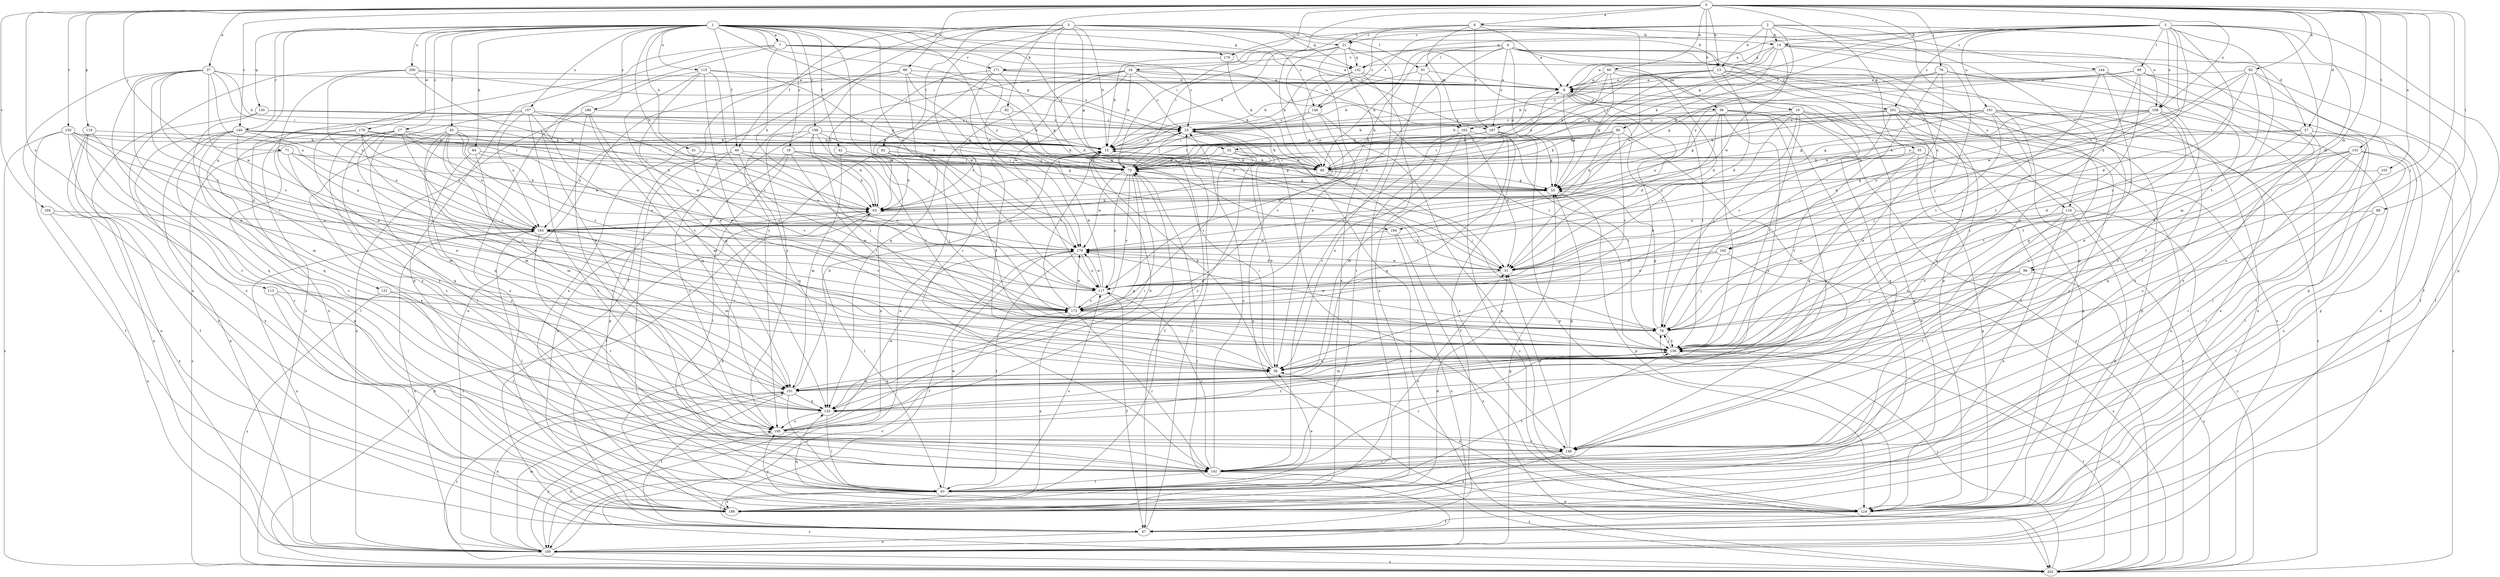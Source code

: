 strict digraph  {
0;
1;
2;
3;
4;
5;
6;
7;
8;
10;
13;
14;
15;
16;
17;
19;
21;
23;
27;
31;
35;
37;
38;
39;
42;
45;
46;
47;
52;
55;
60;
61;
63;
70;
71;
76;
78;
82;
83;
84;
85;
86;
88;
89;
90;
91;
92;
93;
99;
101;
105;
108;
109;
113;
115;
116;
117;
119;
124;
130;
131;
132;
133;
140;
141;
144;
146;
148;
150;
153;
156;
157;
161;
162;
163;
164;
168;
170;
171;
172;
178;
179;
187;
188;
189;
194;
195;
198;
200;
201;
202;
0 -> 6  [label=a];
0 -> 10  [label=b];
0 -> 13  [label=b];
0 -> 16  [label=c];
0 -> 27  [label=d];
0 -> 35  [label=e];
0 -> 37  [label=e];
0 -> 60  [label=h];
0 -> 70  [label=i];
0 -> 71  [label=j];
0 -> 76  [label=j];
0 -> 78  [label=j];
0 -> 82  [label=k];
0 -> 83  [label=k];
0 -> 86  [label=l];
0 -> 88  [label=l];
0 -> 99  [label=m];
0 -> 105  [label=n];
0 -> 108  [label=n];
0 -> 113  [label=o];
0 -> 119  [label=p];
0 -> 124  [label=p];
0 -> 140  [label=r];
0 -> 150  [label=t];
0 -> 153  [label=t];
0 -> 156  [label=t];
0 -> 168  [label=v];
1 -> 7  [label=a];
1 -> 13  [label=b];
1 -> 17  [label=c];
1 -> 19  [label=c];
1 -> 42  [label=f];
1 -> 45  [label=f];
1 -> 46  [label=f];
1 -> 52  [label=g];
1 -> 61  [label=h];
1 -> 63  [label=h];
1 -> 70  [label=i];
1 -> 78  [label=j];
1 -> 84  [label=k];
1 -> 85  [label=k];
1 -> 115  [label=o];
1 -> 130  [label=q];
1 -> 131  [label=q];
1 -> 132  [label=q];
1 -> 140  [label=r];
1 -> 157  [label=u];
1 -> 170  [label=v];
1 -> 178  [label=w];
1 -> 179  [label=w];
1 -> 187  [label=x];
1 -> 189  [label=y];
1 -> 194  [label=y];
1 -> 198  [label=z];
1 -> 200  [label=z];
2 -> 13  [label=b];
2 -> 14  [label=b];
2 -> 21  [label=c];
2 -> 27  [label=d];
2 -> 70  [label=i];
2 -> 116  [label=o];
2 -> 144  [label=s];
2 -> 146  [label=s];
2 -> 170  [label=v];
2 -> 194  [label=y];
3 -> 8  [label=a];
3 -> 14  [label=b];
3 -> 31  [label=d];
3 -> 52  [label=g];
3 -> 78  [label=j];
3 -> 89  [label=l];
3 -> 90  [label=l];
3 -> 99  [label=m];
3 -> 101  [label=m];
3 -> 108  [label=n];
3 -> 124  [label=p];
3 -> 132  [label=q];
3 -> 156  [label=t];
3 -> 161  [label=u];
3 -> 162  [label=u];
3 -> 201  [label=z];
4 -> 38  [label=e];
4 -> 55  [label=g];
4 -> 63  [label=h];
4 -> 85  [label=k];
4 -> 91  [label=l];
4 -> 116  [label=o];
4 -> 117  [label=o];
4 -> 124  [label=p];
4 -> 162  [label=u];
4 -> 171  [label=v];
4 -> 187  [label=x];
4 -> 201  [label=z];
5 -> 14  [label=b];
5 -> 15  [label=b];
5 -> 21  [label=c];
5 -> 31  [label=d];
5 -> 46  [label=f];
5 -> 47  [label=f];
5 -> 55  [label=g];
5 -> 91  [label=l];
5 -> 92  [label=l];
5 -> 132  [label=q];
5 -> 141  [label=r];
5 -> 146  [label=s];
5 -> 179  [label=w];
5 -> 195  [label=y];
6 -> 8  [label=a];
6 -> 21  [label=c];
6 -> 70  [label=i];
6 -> 108  [label=n];
6 -> 146  [label=s];
6 -> 163  [label=u];
6 -> 179  [label=w];
6 -> 187  [label=x];
7 -> 8  [label=a];
7 -> 23  [label=c];
7 -> 63  [label=h];
7 -> 124  [label=p];
7 -> 163  [label=u];
7 -> 171  [label=v];
7 -> 195  [label=y];
7 -> 202  [label=z];
8 -> 38  [label=e];
8 -> 39  [label=e];
8 -> 55  [label=g];
8 -> 156  [label=t];
8 -> 187  [label=x];
10 -> 55  [label=g];
10 -> 78  [label=j];
10 -> 93  [label=l];
10 -> 109  [label=n];
10 -> 117  [label=o];
10 -> 124  [label=p];
10 -> 156  [label=t];
10 -> 163  [label=u];
13 -> 8  [label=a];
13 -> 15  [label=b];
13 -> 23  [label=c];
13 -> 31  [label=d];
13 -> 78  [label=j];
13 -> 85  [label=k];
13 -> 109  [label=n];
13 -> 148  [label=s];
14 -> 8  [label=a];
14 -> 47  [label=f];
14 -> 70  [label=i];
14 -> 78  [label=j];
14 -> 85  [label=k];
14 -> 132  [label=q];
14 -> 179  [label=w];
14 -> 188  [label=x];
15 -> 70  [label=i];
15 -> 78  [label=j];
15 -> 85  [label=k];
16 -> 8  [label=a];
16 -> 15  [label=b];
16 -> 39  [label=e];
16 -> 63  [label=h];
16 -> 85  [label=k];
16 -> 109  [label=n];
16 -> 156  [label=t];
16 -> 179  [label=w];
17 -> 15  [label=b];
17 -> 39  [label=e];
17 -> 63  [label=h];
17 -> 124  [label=p];
17 -> 148  [label=s];
17 -> 172  [label=v];
17 -> 179  [label=w];
17 -> 195  [label=y];
19 -> 55  [label=g];
19 -> 63  [label=h];
19 -> 70  [label=i];
19 -> 93  [label=l];
19 -> 156  [label=t];
19 -> 188  [label=x];
21 -> 15  [label=b];
21 -> 39  [label=e];
21 -> 78  [label=j];
21 -> 85  [label=k];
21 -> 132  [label=q];
21 -> 141  [label=r];
21 -> 164  [label=u];
21 -> 188  [label=x];
23 -> 15  [label=b];
23 -> 47  [label=f];
23 -> 85  [label=k];
23 -> 124  [label=p];
23 -> 202  [label=z];
27 -> 15  [label=b];
27 -> 85  [label=k];
27 -> 109  [label=n];
27 -> 148  [label=s];
27 -> 156  [label=t];
27 -> 202  [label=z];
31 -> 63  [label=h];
31 -> 117  [label=o];
31 -> 179  [label=w];
35 -> 70  [label=i];
35 -> 124  [label=p];
35 -> 133  [label=q];
35 -> 156  [label=t];
35 -> 202  [label=z];
37 -> 8  [label=a];
37 -> 15  [label=b];
37 -> 39  [label=e];
37 -> 70  [label=i];
37 -> 141  [label=r];
37 -> 156  [label=t];
37 -> 164  [label=u];
37 -> 172  [label=v];
37 -> 179  [label=w];
37 -> 188  [label=x];
38 -> 23  [label=c];
38 -> 31  [label=d];
38 -> 148  [label=s];
38 -> 156  [label=t];
38 -> 164  [label=u];
38 -> 188  [label=x];
38 -> 195  [label=y];
38 -> 202  [label=z];
39 -> 15  [label=b];
39 -> 70  [label=i];
39 -> 101  [label=m];
42 -> 78  [label=j];
42 -> 85  [label=k];
42 -> 101  [label=m];
45 -> 15  [label=b];
45 -> 101  [label=m];
45 -> 117  [label=o];
45 -> 133  [label=q];
45 -> 141  [label=r];
45 -> 156  [label=t];
45 -> 164  [label=u];
45 -> 172  [label=v];
45 -> 179  [label=w];
46 -> 70  [label=i];
46 -> 93  [label=l];
46 -> 117  [label=o];
46 -> 133  [label=q];
46 -> 195  [label=y];
47 -> 23  [label=c];
47 -> 109  [label=n];
52 -> 39  [label=e];
52 -> 70  [label=i];
52 -> 85  [label=k];
52 -> 172  [label=v];
52 -> 195  [label=y];
55 -> 63  [label=h];
55 -> 124  [label=p];
60 -> 8  [label=a];
60 -> 31  [label=d];
60 -> 55  [label=g];
60 -> 70  [label=i];
60 -> 85  [label=k];
60 -> 202  [label=z];
61 -> 70  [label=i];
61 -> 172  [label=v];
63 -> 23  [label=c];
63 -> 93  [label=l];
63 -> 164  [label=u];
70 -> 55  [label=g];
70 -> 117  [label=o];
70 -> 133  [label=q];
70 -> 172  [label=v];
70 -> 179  [label=w];
71 -> 63  [label=h];
71 -> 85  [label=k];
71 -> 133  [label=q];
71 -> 164  [label=u];
71 -> 202  [label=z];
76 -> 8  [label=a];
76 -> 55  [label=g];
76 -> 109  [label=n];
76 -> 117  [label=o];
76 -> 148  [label=s];
76 -> 179  [label=w];
78 -> 55  [label=g];
78 -> 156  [label=t];
78 -> 179  [label=w];
82 -> 23  [label=c];
82 -> 63  [label=h];
82 -> 70  [label=i];
83 -> 8  [label=a];
83 -> 31  [label=d];
83 -> 47  [label=f];
83 -> 148  [label=s];
83 -> 164  [label=u];
83 -> 172  [label=v];
83 -> 179  [label=w];
84 -> 70  [label=i];
84 -> 101  [label=m];
84 -> 117  [label=o];
84 -> 148  [label=s];
85 -> 8  [label=a];
85 -> 15  [label=b];
85 -> 55  [label=g];
85 -> 148  [label=s];
86 -> 8  [label=a];
86 -> 31  [label=d];
86 -> 70  [label=i];
86 -> 109  [label=n];
86 -> 179  [label=w];
86 -> 188  [label=x];
86 -> 195  [label=y];
88 -> 93  [label=l];
88 -> 141  [label=r];
88 -> 164  [label=u];
89 -> 8  [label=a];
89 -> 15  [label=b];
89 -> 39  [label=e];
89 -> 47  [label=f];
89 -> 85  [label=k];
89 -> 124  [label=p];
89 -> 156  [label=t];
90 -> 15  [label=b];
90 -> 63  [label=h];
90 -> 70  [label=i];
90 -> 85  [label=k];
90 -> 101  [label=m];
90 -> 172  [label=v];
91 -> 8  [label=a];
91 -> 15  [label=b];
91 -> 93  [label=l];
91 -> 141  [label=r];
92 -> 47  [label=f];
92 -> 55  [label=g];
92 -> 63  [label=h];
92 -> 85  [label=k];
92 -> 117  [label=o];
92 -> 156  [label=t];
93 -> 31  [label=d];
93 -> 39  [label=e];
93 -> 117  [label=o];
93 -> 124  [label=p];
93 -> 156  [label=t];
93 -> 179  [label=w];
93 -> 188  [label=x];
93 -> 202  [label=z];
99 -> 39  [label=e];
99 -> 78  [label=j];
99 -> 117  [label=o];
99 -> 202  [label=z];
101 -> 15  [label=b];
101 -> 39  [label=e];
101 -> 47  [label=f];
101 -> 93  [label=l];
101 -> 109  [label=n];
101 -> 133  [label=q];
101 -> 202  [label=z];
105 -> 55  [label=g];
105 -> 141  [label=r];
108 -> 23  [label=c];
108 -> 31  [label=d];
108 -> 55  [label=g];
108 -> 63  [label=h];
108 -> 93  [label=l];
108 -> 148  [label=s];
108 -> 156  [label=t];
108 -> 172  [label=v];
109 -> 55  [label=g];
109 -> 70  [label=i];
109 -> 101  [label=m];
109 -> 164  [label=u];
109 -> 172  [label=v];
109 -> 195  [label=y];
109 -> 202  [label=z];
113 -> 47  [label=f];
113 -> 93  [label=l];
113 -> 172  [label=v];
115 -> 8  [label=a];
115 -> 39  [label=e];
115 -> 55  [label=g];
115 -> 78  [label=j];
115 -> 133  [label=q];
115 -> 172  [label=v];
115 -> 188  [label=x];
116 -> 39  [label=e];
116 -> 124  [label=p];
116 -> 141  [label=r];
116 -> 164  [label=u];
116 -> 188  [label=x];
116 -> 202  [label=z];
117 -> 15  [label=b];
117 -> 47  [label=f];
117 -> 172  [label=v];
117 -> 179  [label=w];
119 -> 15  [label=b];
119 -> 47  [label=f];
119 -> 109  [label=n];
119 -> 133  [label=q];
119 -> 141  [label=r];
124 -> 8  [label=a];
124 -> 23  [label=c];
124 -> 39  [label=e];
124 -> 47  [label=f];
124 -> 133  [label=q];
124 -> 195  [label=y];
130 -> 15  [label=b];
130 -> 23  [label=c];
130 -> 101  [label=m];
130 -> 109  [label=n];
131 -> 141  [label=r];
131 -> 172  [label=v];
131 -> 202  [label=z];
132 -> 8  [label=a];
132 -> 23  [label=c];
132 -> 63  [label=h];
132 -> 188  [label=x];
133 -> 70  [label=i];
133 -> 93  [label=l];
133 -> 195  [label=y];
140 -> 15  [label=b];
140 -> 39  [label=e];
140 -> 70  [label=i];
140 -> 85  [label=k];
140 -> 93  [label=l];
140 -> 109  [label=n];
140 -> 148  [label=s];
140 -> 164  [label=u];
140 -> 188  [label=x];
141 -> 8  [label=a];
141 -> 23  [label=c];
141 -> 93  [label=l];
141 -> 117  [label=o];
141 -> 202  [label=z];
144 -> 8  [label=a];
144 -> 47  [label=f];
144 -> 133  [label=q];
144 -> 148  [label=s];
144 -> 156  [label=t];
146 -> 23  [label=c];
146 -> 70  [label=i];
146 -> 124  [label=p];
146 -> 172  [label=v];
148 -> 31  [label=d];
148 -> 55  [label=g];
148 -> 141  [label=r];
148 -> 188  [label=x];
150 -> 15  [label=b];
150 -> 31  [label=d];
150 -> 47  [label=f];
150 -> 70  [label=i];
150 -> 133  [label=q];
150 -> 164  [label=u];
150 -> 188  [label=x];
150 -> 202  [label=z];
153 -> 31  [label=d];
153 -> 85  [label=k];
153 -> 93  [label=l];
153 -> 133  [label=q];
153 -> 141  [label=r];
153 -> 156  [label=t];
153 -> 188  [label=x];
156 -> 39  [label=e];
156 -> 78  [label=j];
156 -> 101  [label=m];
156 -> 141  [label=r];
156 -> 202  [label=z];
157 -> 23  [label=c];
157 -> 93  [label=l];
157 -> 117  [label=o];
157 -> 141  [label=r];
157 -> 156  [label=t];
157 -> 164  [label=u];
157 -> 188  [label=x];
161 -> 15  [label=b];
161 -> 23  [label=c];
161 -> 39  [label=e];
161 -> 55  [label=g];
161 -> 78  [label=j];
161 -> 85  [label=k];
161 -> 124  [label=p];
161 -> 156  [label=t];
161 -> 188  [label=x];
162 -> 31  [label=d];
162 -> 78  [label=j];
162 -> 117  [label=o];
162 -> 202  [label=z];
163 -> 15  [label=b];
163 -> 31  [label=d];
163 -> 39  [label=e];
163 -> 156  [label=t];
163 -> 172  [label=v];
163 -> 202  [label=z];
164 -> 63  [label=h];
164 -> 93  [label=l];
164 -> 101  [label=m];
164 -> 109  [label=n];
164 -> 141  [label=r];
164 -> 172  [label=v];
164 -> 179  [label=w];
168 -> 109  [label=n];
168 -> 164  [label=u];
168 -> 188  [label=x];
170 -> 15  [label=b];
170 -> 85  [label=k];
171 -> 8  [label=a];
171 -> 23  [label=c];
171 -> 55  [label=g];
171 -> 109  [label=n];
171 -> 117  [label=o];
171 -> 133  [label=q];
172 -> 23  [label=c];
172 -> 78  [label=j];
172 -> 141  [label=r];
172 -> 179  [label=w];
172 -> 188  [label=x];
178 -> 15  [label=b];
178 -> 85  [label=k];
178 -> 101  [label=m];
178 -> 156  [label=t];
178 -> 164  [label=u];
178 -> 195  [label=y];
179 -> 31  [label=d];
179 -> 47  [label=f];
179 -> 93  [label=l];
179 -> 117  [label=o];
187 -> 15  [label=b];
187 -> 47  [label=f];
187 -> 55  [label=g];
187 -> 70  [label=i];
187 -> 101  [label=m];
187 -> 124  [label=p];
187 -> 133  [label=q];
188 -> 31  [label=d];
188 -> 63  [label=h];
188 -> 70  [label=i];
189 -> 23  [label=c];
189 -> 101  [label=m];
189 -> 109  [label=n];
189 -> 133  [label=q];
189 -> 141  [label=r];
194 -> 109  [label=n];
194 -> 179  [label=w];
194 -> 202  [label=z];
195 -> 15  [label=b];
195 -> 109  [label=n];
195 -> 148  [label=s];
195 -> 156  [label=t];
195 -> 179  [label=w];
198 -> 15  [label=b];
198 -> 31  [label=d];
198 -> 63  [label=h];
198 -> 78  [label=j];
198 -> 124  [label=p];
198 -> 156  [label=t];
198 -> 164  [label=u];
200 -> 8  [label=a];
200 -> 23  [label=c];
200 -> 39  [label=e];
200 -> 63  [label=h];
200 -> 164  [label=u];
200 -> 188  [label=x];
201 -> 15  [label=b];
201 -> 23  [label=c];
201 -> 39  [label=e];
201 -> 70  [label=i];
201 -> 124  [label=p];
201 -> 133  [label=q];
201 -> 141  [label=r];
201 -> 172  [label=v];
201 -> 202  [label=z];
202 -> 63  [label=h];
202 -> 78  [label=j];
202 -> 156  [label=t];
}
